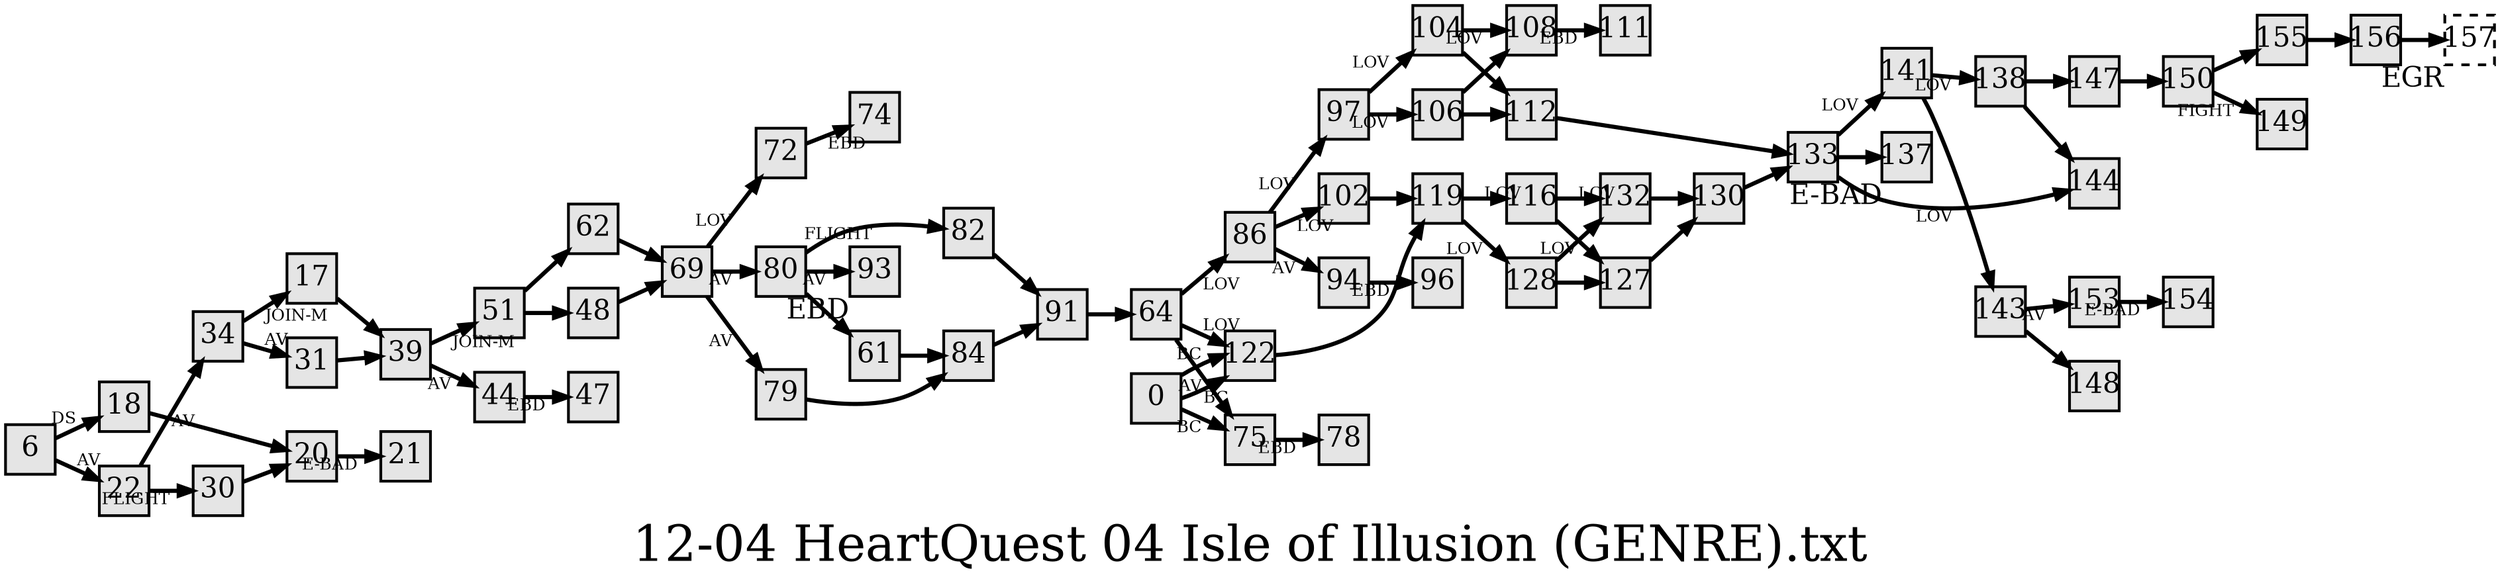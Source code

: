 digraph g{
  graph [ label="12-04 HeartQuest 04 Isle of Illusion (GENRE).txt" rankdir=LR, ordering=out, fontsize=36, nodesep="0.35", ranksep="0.45"];
  node  [shape=rect, penwidth=2, fontsize=20, style=filled, fillcolor=grey90, margin="0,0", labelfloat=true, regular=true, fixedsize=true];
  edge  [labelfloat=true, penwidth=3, fontsize=12];
  // ---;
  // group  : Katz;
  // id     :;
  // gbid   :;
  // series :;
  // title  :;
  // author :;
  // credit:;
  // - name : Juliet Way-Henthorne;
  // role : encoder;
  // date : 2017-09-15;
  // - name : Jeremy Douglass;
  // role : editor;
  // date : 2017-10-19;
  // render:;
  // - name   : ?;
  // styles : ?;
  // engine : dot;
  // comment: >;
  
  // ---;
  
  0 -> 122	[ xlabel="BC" ];
  0 -> 122	[ xlabel="BC" ];
  0 -> 75	[ xlabel="BC" ];
  6 -> 18	[ xlabel="DS" ];
  6 -> 22	[ xlabel="AV" ];
  17 -> 39;
  18 -> 20;
  20 -> 21	[ xlabel="E-BAD" ];	// NO ROMANCE
  22 -> 34	[ xlabel="AV" ];
  22 -> 30	[ xlabel="FLIGHT" ];
  30 -> 20;
  31 -> 39;
  34 -> 17	[ xlabel="JOIN-M" ];
  34 -> 31	[ xlabel="AV" ];
  39 -> 51	[ xlabel="JOIN-M" ];
  39 -> 44	[ xlabel="AV" ];
  44 -> 47	[ xlabel="EBD" ];
  48 -> 69;
  51 -> 62;
  51 -> 48;
  61 -> 84;
  62 -> 69;
  64 -> 86	[ xlabel="LOV" ];
  64 -> 122	[ xlabel="LOV" ];
  64 -> 75	[ xlabel="AV" ];
  69 -> 72	[ xlabel="LOV" ];
  69 -> 80	[ xlabel="AV" ];
  69 -> 79	[ xlabel="AV" ];
  72 -> 74	[ xlabel="EBD" ];
  75 -> 78	[ xlabel="EBD" ];
  79 -> 84;
  80 -> 82	[ xlabel="FLIGHT" ];
  80 -> 61;	// THINK
  80 -> 93	[ xlabel="AV" ];
  82 -> 91;
  84 -> 91;
  86 -> 97	[ xlabel="LOV" ];
  86 -> 102	[ xlabel="LOV" ];
  86 -> 94	[ xlabel="AV" ];
  91 -> 64;
  93	[ xlabel="EBD" ];	// NO ROMANCE
  94 -> 96	[ xlabel="EBD" ];
  97 -> 104	[ xlabel="LOV" ];
  97 -> 106	[ xlabel="LOV" ];
  102 -> 119;
  104 -> 108	[ xlabel="LOV" ];
  104 -> 112;
  106 -> 108;
  106 -> 112;
  108 -> 111	[ xlabel="EBD" ];
  112 -> 133;
  116 -> 132	[ xlabel="LOV" ];
  116 -> 127;
  119 -> 116	[ xlabel="LOV" ];
  119 -> 128	[ xlabel="LOV" ];
  122 -> 119;
  127 -> 130;
  128 -> 132	[ xlabel="LOV" ];
  128 -> 127;
  130 -> 133;
  132 -> 130;
  133 -> 141	[ xlabel="LOV" ];
  133 -> 137;
  133 -> 144	[ xlabel="LOV" ];
  137	[ xlabel="E-BAD" ];
  138 -> 147;
  138 -> 144;
  141 -> 138	[ xlabel="LOV" ];
  141 -> 143;
  143 -> 153	[ xlabel="AV" ];
  143 -> 148;
  147 -> 150;
  150 -> 155;
  150 -> 149	[ xlabel="FIGHT" ];
  153 -> 154	[ xlabel="E-BAD" ];
  155 -> 156;
  156 -> 157;
  157	[ xlabel="EGR", dir=both, arrowhead=tee, arrowtail=odot, style=dashed ];
}

